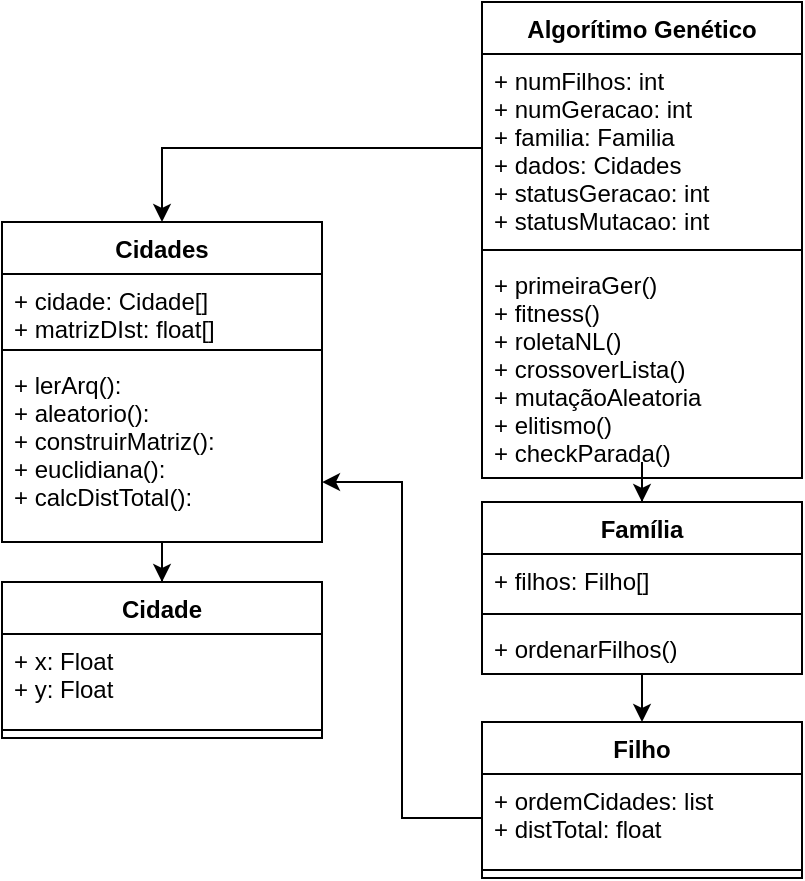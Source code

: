 <mxfile version="12.2.6" type="github" pages="1">
  <diagram id="OZSkc5lJ78yHWUe4rdYH" name="Page-1">
    <mxGraphModel dx="1250" dy="1643" grid="1" gridSize="10" guides="1" tooltips="1" connect="1" arrows="1" fold="1" page="1" pageScale="1" pageWidth="827" pageHeight="1169" background="#ffffff" math="0" shadow="0">
      <root>
        <mxCell id="0"/>
        <mxCell id="1" parent="0"/>
        <mxCell id="a3olKOZ7SvC5_uw2MJjs-1" value="Cidade" style="swimlane;fontStyle=1;align=center;verticalAlign=top;childLayout=stackLayout;horizontal=1;startSize=26;horizontalStack=0;resizeParent=1;resizeParentMax=0;resizeLast=0;collapsible=1;marginBottom=0;" parent="1" vertex="1">
          <mxGeometry x="-770" y="-850" width="160" height="78" as="geometry"/>
        </mxCell>
        <mxCell id="a3olKOZ7SvC5_uw2MJjs-2" value="+ x: Float&#xa;+ y: Float" style="text;strokeColor=none;fillColor=none;align=left;verticalAlign=top;spacingLeft=4;spacingRight=4;overflow=hidden;rotatable=0;points=[[0,0.5],[1,0.5]];portConstraint=eastwest;" parent="a3olKOZ7SvC5_uw2MJjs-1" vertex="1">
          <mxGeometry y="26" width="160" height="44" as="geometry"/>
        </mxCell>
        <mxCell id="a3olKOZ7SvC5_uw2MJjs-3" value="" style="line;strokeWidth=1;fillColor=none;align=left;verticalAlign=middle;spacingTop=-1;spacingLeft=3;spacingRight=3;rotatable=0;labelPosition=right;points=[];portConstraint=eastwest;" parent="a3olKOZ7SvC5_uw2MJjs-1" vertex="1">
          <mxGeometry y="70" width="160" height="8" as="geometry"/>
        </mxCell>
        <mxCell id="a3olKOZ7SvC5_uw2MJjs-21" style="edgeStyle=orthogonalEdgeStyle;rounded=0;orthogonalLoop=1;jettySize=auto;html=1;" parent="1" source="a3olKOZ7SvC5_uw2MJjs-5" target="a3olKOZ7SvC5_uw2MJjs-13" edge="1">
          <mxGeometry relative="1" as="geometry"/>
        </mxCell>
        <mxCell id="a3olKOZ7SvC5_uw2MJjs-5" value="Algorítimo Genético" style="swimlane;fontStyle=1;align=center;verticalAlign=top;childLayout=stackLayout;horizontal=1;startSize=26;horizontalStack=0;resizeParent=1;resizeParentMax=0;resizeLast=0;collapsible=1;marginBottom=0;" parent="1" vertex="1">
          <mxGeometry x="-530" y="-1140" width="160" height="238" as="geometry"/>
        </mxCell>
        <mxCell id="a3olKOZ7SvC5_uw2MJjs-6" value="+ numFilhos: int&#xa;+ numGeracao: int&#xa;+ familia: Familia&#xa;+ dados: Cidades&#xa;+ statusGeracao: int&#xa;+ statusMutacao: int" style="text;strokeColor=none;fillColor=none;align=left;verticalAlign=top;spacingLeft=4;spacingRight=4;overflow=hidden;rotatable=0;points=[[0,0.5],[1,0.5]];portConstraint=eastwest;" parent="a3olKOZ7SvC5_uw2MJjs-5" vertex="1">
          <mxGeometry y="26" width="160" height="94" as="geometry"/>
        </mxCell>
        <mxCell id="a3olKOZ7SvC5_uw2MJjs-7" value="" style="line;strokeWidth=1;fillColor=none;align=left;verticalAlign=middle;spacingTop=-1;spacingLeft=3;spacingRight=3;rotatable=0;labelPosition=right;points=[];portConstraint=eastwest;" parent="a3olKOZ7SvC5_uw2MJjs-5" vertex="1">
          <mxGeometry y="120" width="160" height="8" as="geometry"/>
        </mxCell>
        <mxCell id="a3olKOZ7SvC5_uw2MJjs-8" value="+ primeiraGer()&#xa;+ fitness()&#xa;+ roletaNL()&#xa;+ crossoverLista()&#xa;+ mutaçãoAleatoria&#xa;+ elitismo()&#xa;+ checkParada()" style="text;strokeColor=none;fillColor=none;align=left;verticalAlign=top;spacingLeft=4;spacingRight=4;overflow=hidden;rotatable=0;points=[[0,0.5],[1,0.5]];portConstraint=eastwest;" parent="a3olKOZ7SvC5_uw2MJjs-5" vertex="1">
          <mxGeometry y="128" width="160" height="110" as="geometry"/>
        </mxCell>
        <mxCell id="a3olKOZ7SvC5_uw2MJjs-23" style="edgeStyle=orthogonalEdgeStyle;rounded=0;orthogonalLoop=1;jettySize=auto;html=1;entryX=0.5;entryY=0;entryDx=0;entryDy=0;" parent="1" source="a3olKOZ7SvC5_uw2MJjs-9" target="a3olKOZ7SvC5_uw2MJjs-1" edge="1">
          <mxGeometry relative="1" as="geometry"/>
        </mxCell>
        <mxCell id="a3olKOZ7SvC5_uw2MJjs-9" value="Cidades" style="swimlane;fontStyle=1;align=center;verticalAlign=top;childLayout=stackLayout;horizontal=1;startSize=26;horizontalStack=0;resizeParent=1;resizeParentMax=0;resizeLast=0;collapsible=1;marginBottom=0;" parent="1" vertex="1">
          <mxGeometry x="-770" y="-1030" width="160" height="160" as="geometry"/>
        </mxCell>
        <mxCell id="a3olKOZ7SvC5_uw2MJjs-10" value="+ cidade: Cidade[]&#xa;+ matrizDIst: float[]" style="text;strokeColor=none;fillColor=none;align=left;verticalAlign=top;spacingLeft=4;spacingRight=4;overflow=hidden;rotatable=0;points=[[0,0.5],[1,0.5]];portConstraint=eastwest;" parent="a3olKOZ7SvC5_uw2MJjs-9" vertex="1">
          <mxGeometry y="26" width="160" height="34" as="geometry"/>
        </mxCell>
        <mxCell id="a3olKOZ7SvC5_uw2MJjs-11" value="" style="line;strokeWidth=1;fillColor=none;align=left;verticalAlign=middle;spacingTop=-1;spacingLeft=3;spacingRight=3;rotatable=0;labelPosition=right;points=[];portConstraint=eastwest;" parent="a3olKOZ7SvC5_uw2MJjs-9" vertex="1">
          <mxGeometry y="60" width="160" height="8" as="geometry"/>
        </mxCell>
        <mxCell id="a3olKOZ7SvC5_uw2MJjs-12" value="+ lerArq():&#xa;+ aleatorio():&#xa;+ construirMatriz():&#xa;+ euclidiana():&#xa;+ calcDistTotal():" style="text;strokeColor=none;fillColor=none;align=left;verticalAlign=top;spacingLeft=4;spacingRight=4;overflow=hidden;rotatable=0;points=[[0,0.5],[1,0.5]];portConstraint=eastwest;" parent="a3olKOZ7SvC5_uw2MJjs-9" vertex="1">
          <mxGeometry y="68" width="160" height="92" as="geometry"/>
        </mxCell>
        <mxCell id="a3olKOZ7SvC5_uw2MJjs-22" style="edgeStyle=orthogonalEdgeStyle;rounded=0;orthogonalLoop=1;jettySize=auto;html=1;entryX=0.5;entryY=0;entryDx=0;entryDy=0;" parent="1" source="a3olKOZ7SvC5_uw2MJjs-13" target="a3olKOZ7SvC5_uw2MJjs-17" edge="1">
          <mxGeometry relative="1" as="geometry"/>
        </mxCell>
        <mxCell id="a3olKOZ7SvC5_uw2MJjs-13" value="Família" style="swimlane;fontStyle=1;align=center;verticalAlign=top;childLayout=stackLayout;horizontal=1;startSize=26;horizontalStack=0;resizeParent=1;resizeParentMax=0;resizeLast=0;collapsible=1;marginBottom=0;" parent="1" vertex="1">
          <mxGeometry x="-530" y="-890" width="160" height="86" as="geometry"/>
        </mxCell>
        <mxCell id="a3olKOZ7SvC5_uw2MJjs-14" value="+ filhos: Filho[]" style="text;strokeColor=none;fillColor=none;align=left;verticalAlign=top;spacingLeft=4;spacingRight=4;overflow=hidden;rotatable=0;points=[[0,0.5],[1,0.5]];portConstraint=eastwest;" parent="a3olKOZ7SvC5_uw2MJjs-13" vertex="1">
          <mxGeometry y="26" width="160" height="26" as="geometry"/>
        </mxCell>
        <mxCell id="a3olKOZ7SvC5_uw2MJjs-15" value="" style="line;strokeWidth=1;fillColor=none;align=left;verticalAlign=middle;spacingTop=-1;spacingLeft=3;spacingRight=3;rotatable=0;labelPosition=right;points=[];portConstraint=eastwest;" parent="a3olKOZ7SvC5_uw2MJjs-13" vertex="1">
          <mxGeometry y="52" width="160" height="8" as="geometry"/>
        </mxCell>
        <mxCell id="a3olKOZ7SvC5_uw2MJjs-16" value="+ ordenarFilhos()" style="text;strokeColor=none;fillColor=none;align=left;verticalAlign=top;spacingLeft=4;spacingRight=4;overflow=hidden;rotatable=0;points=[[0,0.5],[1,0.5]];portConstraint=eastwest;" parent="a3olKOZ7SvC5_uw2MJjs-13" vertex="1">
          <mxGeometry y="60" width="160" height="26" as="geometry"/>
        </mxCell>
        <mxCell id="a3olKOZ7SvC5_uw2MJjs-17" value="Filho" style="swimlane;fontStyle=1;align=center;verticalAlign=top;childLayout=stackLayout;horizontal=1;startSize=26;horizontalStack=0;resizeParent=1;resizeParentMax=0;resizeLast=0;collapsible=1;marginBottom=0;" parent="1" vertex="1">
          <mxGeometry x="-530" y="-780" width="160" height="78" as="geometry"/>
        </mxCell>
        <mxCell id="a3olKOZ7SvC5_uw2MJjs-18" value="+ ordemCidades: list&#xa;+ distTotal: float" style="text;strokeColor=none;fillColor=none;align=left;verticalAlign=top;spacingLeft=4;spacingRight=4;overflow=hidden;rotatable=0;points=[[0,0.5],[1,0.5]];portConstraint=eastwest;" parent="a3olKOZ7SvC5_uw2MJjs-17" vertex="1">
          <mxGeometry y="26" width="160" height="44" as="geometry"/>
        </mxCell>
        <mxCell id="a3olKOZ7SvC5_uw2MJjs-19" value="" style="line;strokeWidth=1;fillColor=none;align=left;verticalAlign=middle;spacingTop=-1;spacingLeft=3;spacingRight=3;rotatable=0;labelPosition=right;points=[];portConstraint=eastwest;" parent="a3olKOZ7SvC5_uw2MJjs-17" vertex="1">
          <mxGeometry y="70" width="160" height="8" as="geometry"/>
        </mxCell>
        <mxCell id="vwkqHk4NuUzMl0znaxjw-1" style="edgeStyle=orthogonalEdgeStyle;rounded=0;orthogonalLoop=1;jettySize=auto;html=1;entryX=0.5;entryY=0;entryDx=0;entryDy=0;" parent="1" source="a3olKOZ7SvC5_uw2MJjs-6" target="a3olKOZ7SvC5_uw2MJjs-9" edge="1">
          <mxGeometry relative="1" as="geometry"/>
        </mxCell>
        <mxCell id="YN_en-C7gzWS0vhUAHaR-1" style="edgeStyle=orthogonalEdgeStyle;rounded=0;orthogonalLoop=1;jettySize=auto;html=1;entryX=1;entryY=0.674;entryDx=0;entryDy=0;entryPerimeter=0;" edge="1" parent="1" source="a3olKOZ7SvC5_uw2MJjs-18" target="a3olKOZ7SvC5_uw2MJjs-12">
          <mxGeometry relative="1" as="geometry"/>
        </mxCell>
      </root>
    </mxGraphModel>
  </diagram>
</mxfile>
